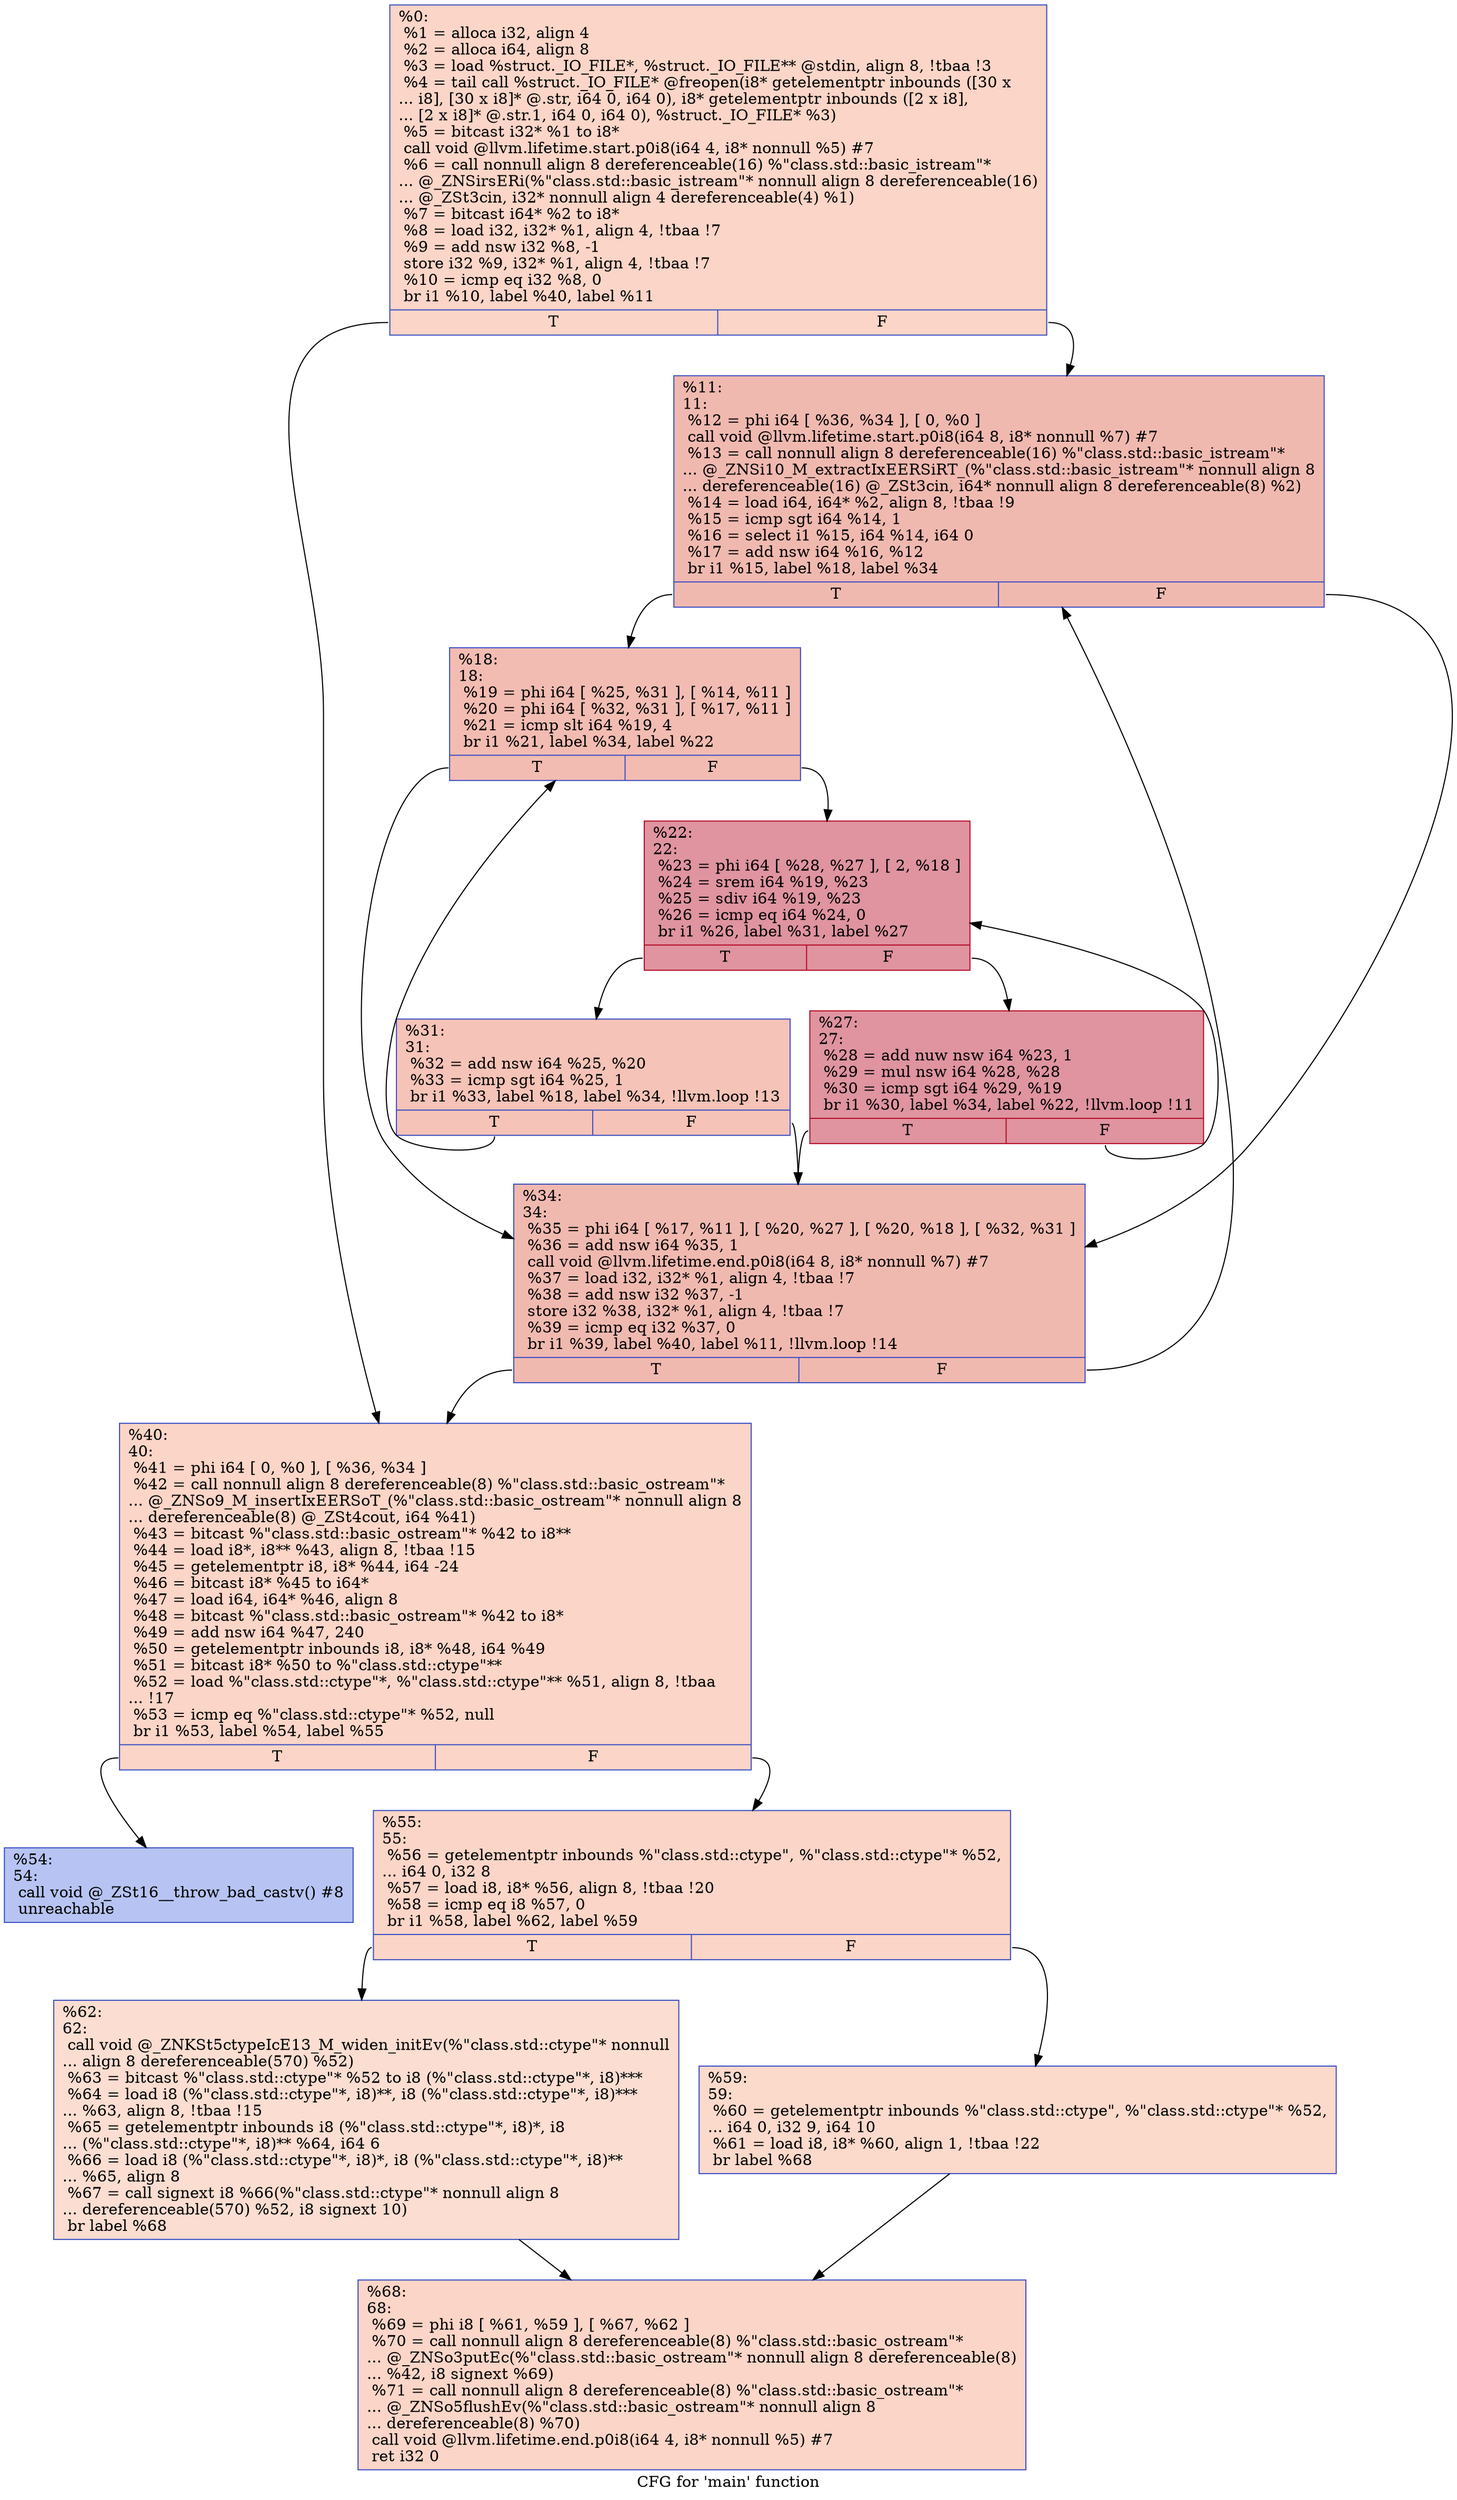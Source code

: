 digraph "CFG for 'main' function" {
	label="CFG for 'main' function";

	Node0x55ef51b899e0 [shape=record,color="#3d50c3ff", style=filled, fillcolor="#f5a08170",label="{%0:\l  %1 = alloca i32, align 4\l  %2 = alloca i64, align 8\l  %3 = load %struct._IO_FILE*, %struct._IO_FILE** @stdin, align 8, !tbaa !3\l  %4 = tail call %struct._IO_FILE* @freopen(i8* getelementptr inbounds ([30 x\l... i8], [30 x i8]* @.str, i64 0, i64 0), i8* getelementptr inbounds ([2 x i8],\l... [2 x i8]* @.str.1, i64 0, i64 0), %struct._IO_FILE* %3)\l  %5 = bitcast i32* %1 to i8*\l  call void @llvm.lifetime.start.p0i8(i64 4, i8* nonnull %5) #7\l  %6 = call nonnull align 8 dereferenceable(16) %\"class.std::basic_istream\"*\l... @_ZNSirsERi(%\"class.std::basic_istream\"* nonnull align 8 dereferenceable(16)\l... @_ZSt3cin, i32* nonnull align 4 dereferenceable(4) %1)\l  %7 = bitcast i64* %2 to i8*\l  %8 = load i32, i32* %1, align 4, !tbaa !7\l  %9 = add nsw i32 %8, -1\l  store i32 %9, i32* %1, align 4, !tbaa !7\l  %10 = icmp eq i32 %8, 0\l  br i1 %10, label %40, label %11\l|{<s0>T|<s1>F}}"];
	Node0x55ef51b899e0:s0 -> Node0x55ef51b8ac00;
	Node0x55ef51b899e0:s1 -> Node0x55ef51b8cd30;
	Node0x55ef51b8cd30 [shape=record,color="#3d50c3ff", style=filled, fillcolor="#de614d70",label="{%11:\l11:                                               \l  %12 = phi i64 [ %36, %34 ], [ 0, %0 ]\l  call void @llvm.lifetime.start.p0i8(i64 8, i8* nonnull %7) #7\l  %13 = call nonnull align 8 dereferenceable(16) %\"class.std::basic_istream\"*\l... @_ZNSi10_M_extractIxEERSiRT_(%\"class.std::basic_istream\"* nonnull align 8\l... dereferenceable(16) @_ZSt3cin, i64* nonnull align 8 dereferenceable(8) %2)\l  %14 = load i64, i64* %2, align 8, !tbaa !9\l  %15 = icmp sgt i64 %14, 1\l  %16 = select i1 %15, i64 %14, i64 0\l  %17 = add nsw i64 %16, %12\l  br i1 %15, label %18, label %34\l|{<s0>T|<s1>F}}"];
	Node0x55ef51b8cd30:s0 -> Node0x55ef51b8d6f0;
	Node0x55ef51b8cd30:s1 -> Node0x55ef51b8cea0;
	Node0x55ef51b8d6f0 [shape=record,color="#3d50c3ff", style=filled, fillcolor="#e1675170",label="{%18:\l18:                                               \l  %19 = phi i64 [ %25, %31 ], [ %14, %11 ]\l  %20 = phi i64 [ %32, %31 ], [ %17, %11 ]\l  %21 = icmp slt i64 %19, 4\l  br i1 %21, label %34, label %22\l|{<s0>T|<s1>F}}"];
	Node0x55ef51b8d6f0:s0 -> Node0x55ef51b8cea0;
	Node0x55ef51b8d6f0:s1 -> Node0x55ef51b8db50;
	Node0x55ef51b8db50 [shape=record,color="#b70d28ff", style=filled, fillcolor="#b70d2870",label="{%22:\l22:                                               \l  %23 = phi i64 [ %28, %27 ], [ 2, %18 ]\l  %24 = srem i64 %19, %23\l  %25 = sdiv i64 %19, %23\l  %26 = icmp eq i64 %24, 0\l  br i1 %26, label %31, label %27\l|{<s0>T|<s1>F}}"];
	Node0x55ef51b8db50:s0 -> Node0x55ef51b8d860;
	Node0x55ef51b8db50:s1 -> Node0x55ef51b8dcc0;
	Node0x55ef51b8dcc0 [shape=record,color="#b70d28ff", style=filled, fillcolor="#b70d2870",label="{%27:\l27:                                               \l  %28 = add nuw nsw i64 %23, 1\l  %29 = mul nsw i64 %28, %28\l  %30 = icmp sgt i64 %29, %19\l  br i1 %30, label %34, label %22, !llvm.loop !11\l|{<s0>T|<s1>F}}"];
	Node0x55ef51b8dcc0:s0 -> Node0x55ef51b8cea0;
	Node0x55ef51b8dcc0:s1 -> Node0x55ef51b8db50;
	Node0x55ef51b8d860 [shape=record,color="#3d50c3ff", style=filled, fillcolor="#e8765c70",label="{%31:\l31:                                               \l  %32 = add nsw i64 %25, %20\l  %33 = icmp sgt i64 %25, 1\l  br i1 %33, label %18, label %34, !llvm.loop !13\l|{<s0>T|<s1>F}}"];
	Node0x55ef51b8d860:s0 -> Node0x55ef51b8d6f0;
	Node0x55ef51b8d860:s1 -> Node0x55ef51b8cea0;
	Node0x55ef51b8cea0 [shape=record,color="#3d50c3ff", style=filled, fillcolor="#de614d70",label="{%34:\l34:                                               \l  %35 = phi i64 [ %17, %11 ], [ %20, %27 ], [ %20, %18 ], [ %32, %31 ]\l  %36 = add nsw i64 %35, 1\l  call void @llvm.lifetime.end.p0i8(i64 8, i8* nonnull %7) #7\l  %37 = load i32, i32* %1, align 4, !tbaa !7\l  %38 = add nsw i32 %37, -1\l  store i32 %38, i32* %1, align 4, !tbaa !7\l  %39 = icmp eq i32 %37, 0\l  br i1 %39, label %40, label %11, !llvm.loop !14\l|{<s0>T|<s1>F}}"];
	Node0x55ef51b8cea0:s0 -> Node0x55ef51b8ac00;
	Node0x55ef51b8cea0:s1 -> Node0x55ef51b8cd30;
	Node0x55ef51b8ac00 [shape=record,color="#3d50c3ff", style=filled, fillcolor="#f5a08170",label="{%40:\l40:                                               \l  %41 = phi i64 [ 0, %0 ], [ %36, %34 ]\l  %42 = call nonnull align 8 dereferenceable(8) %\"class.std::basic_ostream\"*\l... @_ZNSo9_M_insertIxEERSoT_(%\"class.std::basic_ostream\"* nonnull align 8\l... dereferenceable(8) @_ZSt4cout, i64 %41)\l  %43 = bitcast %\"class.std::basic_ostream\"* %42 to i8**\l  %44 = load i8*, i8** %43, align 8, !tbaa !15\l  %45 = getelementptr i8, i8* %44, i64 -24\l  %46 = bitcast i8* %45 to i64*\l  %47 = load i64, i64* %46, align 8\l  %48 = bitcast %\"class.std::basic_ostream\"* %42 to i8*\l  %49 = add nsw i64 %47, 240\l  %50 = getelementptr inbounds i8, i8* %48, i64 %49\l  %51 = bitcast i8* %50 to %\"class.std::ctype\"**\l  %52 = load %\"class.std::ctype\"*, %\"class.std::ctype\"** %51, align 8, !tbaa\l... !17\l  %53 = icmp eq %\"class.std::ctype\"* %52, null\l  br i1 %53, label %54, label %55\l|{<s0>T|<s1>F}}"];
	Node0x55ef51b8ac00:s0 -> Node0x55ef51b8f960;
	Node0x55ef51b8ac00:s1 -> Node0x55ef51b8f9f0;
	Node0x55ef51b8f960 [shape=record,color="#3d50c3ff", style=filled, fillcolor="#5b7ae570",label="{%54:\l54:                                               \l  call void @_ZSt16__throw_bad_castv() #8\l  unreachable\l}"];
	Node0x55ef51b8f9f0 [shape=record,color="#3d50c3ff", style=filled, fillcolor="#f5a08170",label="{%55:\l55:                                               \l  %56 = getelementptr inbounds %\"class.std::ctype\", %\"class.std::ctype\"* %52,\l... i64 0, i32 8\l  %57 = load i8, i8* %56, align 8, !tbaa !20\l  %58 = icmp eq i8 %57, 0\l  br i1 %58, label %62, label %59\l|{<s0>T|<s1>F}}"];
	Node0x55ef51b8f9f0:s0 -> Node0x55ef51b90070;
	Node0x55ef51b8f9f0:s1 -> Node0x55ef51b90100;
	Node0x55ef51b90100 [shape=record,color="#3d50c3ff", style=filled, fillcolor="#f7a88970",label="{%59:\l59:                                               \l  %60 = getelementptr inbounds %\"class.std::ctype\", %\"class.std::ctype\"* %52,\l... i64 0, i32 9, i64 10\l  %61 = load i8, i8* %60, align 1, !tbaa !22\l  br label %68\l}"];
	Node0x55ef51b90100 -> Node0x55ef51b903f0;
	Node0x55ef51b90070 [shape=record,color="#3d50c3ff", style=filled, fillcolor="#f7b39670",label="{%62:\l62:                                               \l  call void @_ZNKSt5ctypeIcE13_M_widen_initEv(%\"class.std::ctype\"* nonnull\l... align 8 dereferenceable(570) %52)\l  %63 = bitcast %\"class.std::ctype\"* %52 to i8 (%\"class.std::ctype\"*, i8)***\l  %64 = load i8 (%\"class.std::ctype\"*, i8)**, i8 (%\"class.std::ctype\"*, i8)***\l... %63, align 8, !tbaa !15\l  %65 = getelementptr inbounds i8 (%\"class.std::ctype\"*, i8)*, i8\l... (%\"class.std::ctype\"*, i8)** %64, i64 6\l  %66 = load i8 (%\"class.std::ctype\"*, i8)*, i8 (%\"class.std::ctype\"*, i8)**\l... %65, align 8\l  %67 = call signext i8 %66(%\"class.std::ctype\"* nonnull align 8\l... dereferenceable(570) %52, i8 signext 10)\l  br label %68\l}"];
	Node0x55ef51b90070 -> Node0x55ef51b903f0;
	Node0x55ef51b903f0 [shape=record,color="#3d50c3ff", style=filled, fillcolor="#f5a08170",label="{%68:\l68:                                               \l  %69 = phi i8 [ %61, %59 ], [ %67, %62 ]\l  %70 = call nonnull align 8 dereferenceable(8) %\"class.std::basic_ostream\"*\l... @_ZNSo3putEc(%\"class.std::basic_ostream\"* nonnull align 8 dereferenceable(8)\l... %42, i8 signext %69)\l  %71 = call nonnull align 8 dereferenceable(8) %\"class.std::basic_ostream\"*\l... @_ZNSo5flushEv(%\"class.std::basic_ostream\"* nonnull align 8\l... dereferenceable(8) %70)\l  call void @llvm.lifetime.end.p0i8(i64 4, i8* nonnull %5) #7\l  ret i32 0\l}"];
}
